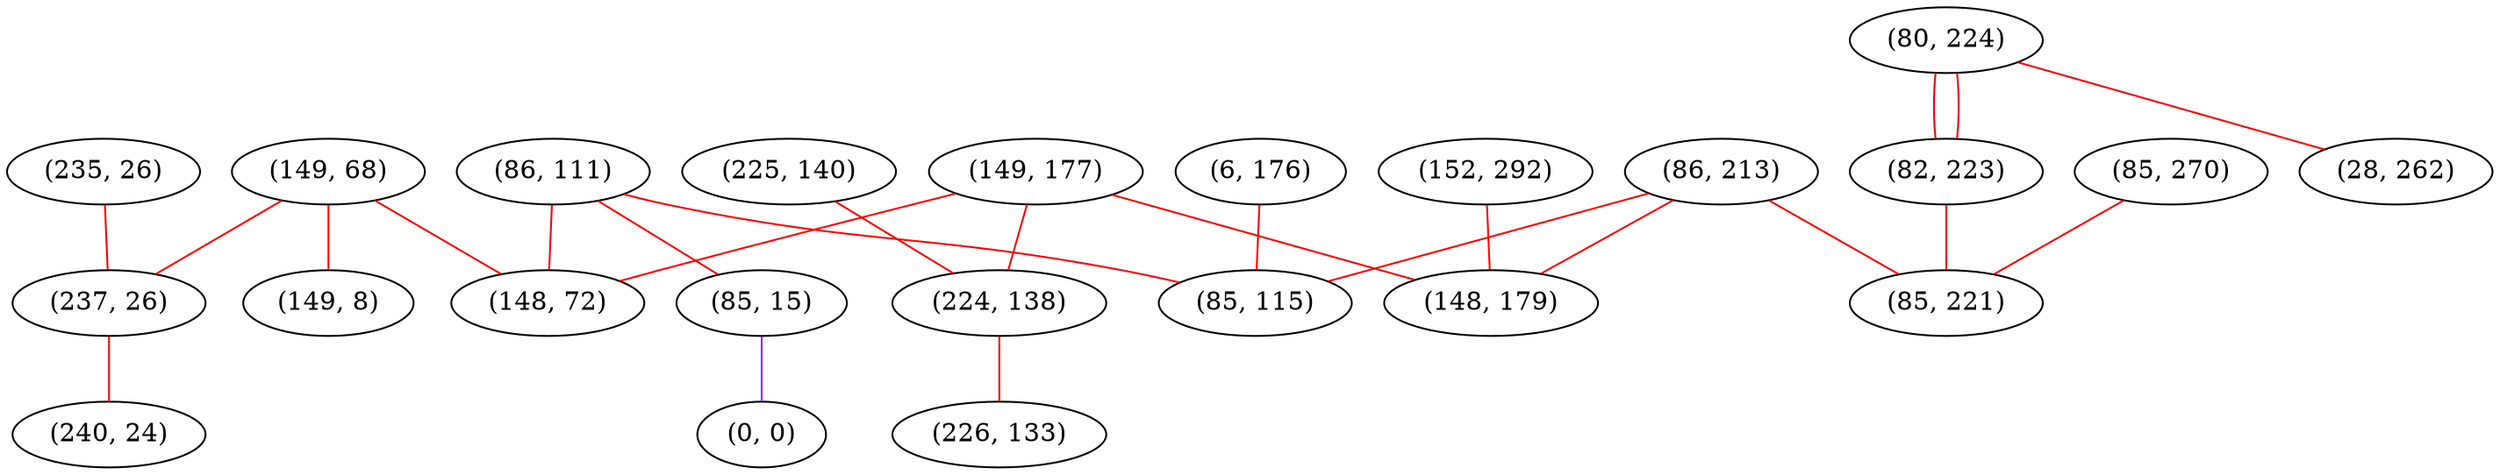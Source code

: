 graph "" {
"(86, 111)";
"(149, 68)";
"(149, 177)";
"(85, 15)";
"(149, 8)";
"(235, 26)";
"(80, 224)";
"(82, 223)";
"(28, 262)";
"(86, 213)";
"(85, 270)";
"(0, 0)";
"(225, 140)";
"(148, 72)";
"(6, 176)";
"(85, 115)";
"(237, 26)";
"(85, 221)";
"(152, 292)";
"(224, 138)";
"(148, 179)";
"(226, 133)";
"(240, 24)";
"(86, 111)" -- "(148, 72)"  [color=red, key=0, weight=1];
"(86, 111)" -- "(85, 15)"  [color=red, key=0, weight=1];
"(86, 111)" -- "(85, 115)"  [color=red, key=0, weight=1];
"(149, 68)" -- "(237, 26)"  [color=red, key=0, weight=1];
"(149, 68)" -- "(149, 8)"  [color=red, key=0, weight=1];
"(149, 68)" -- "(148, 72)"  [color=red, key=0, weight=1];
"(149, 177)" -- "(224, 138)"  [color=red, key=0, weight=1];
"(149, 177)" -- "(148, 179)"  [color=red, key=0, weight=1];
"(149, 177)" -- "(148, 72)"  [color=red, key=0, weight=1];
"(85, 15)" -- "(0, 0)"  [color=purple, key=0, weight=4];
"(235, 26)" -- "(237, 26)"  [color=red, key=0, weight=1];
"(80, 224)" -- "(82, 223)"  [color=red, key=0, weight=1];
"(80, 224)" -- "(82, 223)"  [color=red, key=1, weight=1];
"(80, 224)" -- "(28, 262)"  [color=red, key=0, weight=1];
"(82, 223)" -- "(85, 221)"  [color=red, key=0, weight=1];
"(86, 213)" -- "(85, 221)"  [color=red, key=0, weight=1];
"(86, 213)" -- "(148, 179)"  [color=red, key=0, weight=1];
"(86, 213)" -- "(85, 115)"  [color=red, key=0, weight=1];
"(85, 270)" -- "(85, 221)"  [color=red, key=0, weight=1];
"(225, 140)" -- "(224, 138)"  [color=red, key=0, weight=1];
"(6, 176)" -- "(85, 115)"  [color=red, key=0, weight=1];
"(237, 26)" -- "(240, 24)"  [color=red, key=0, weight=1];
"(152, 292)" -- "(148, 179)"  [color=red, key=0, weight=1];
"(224, 138)" -- "(226, 133)"  [color=red, key=0, weight=1];
}
